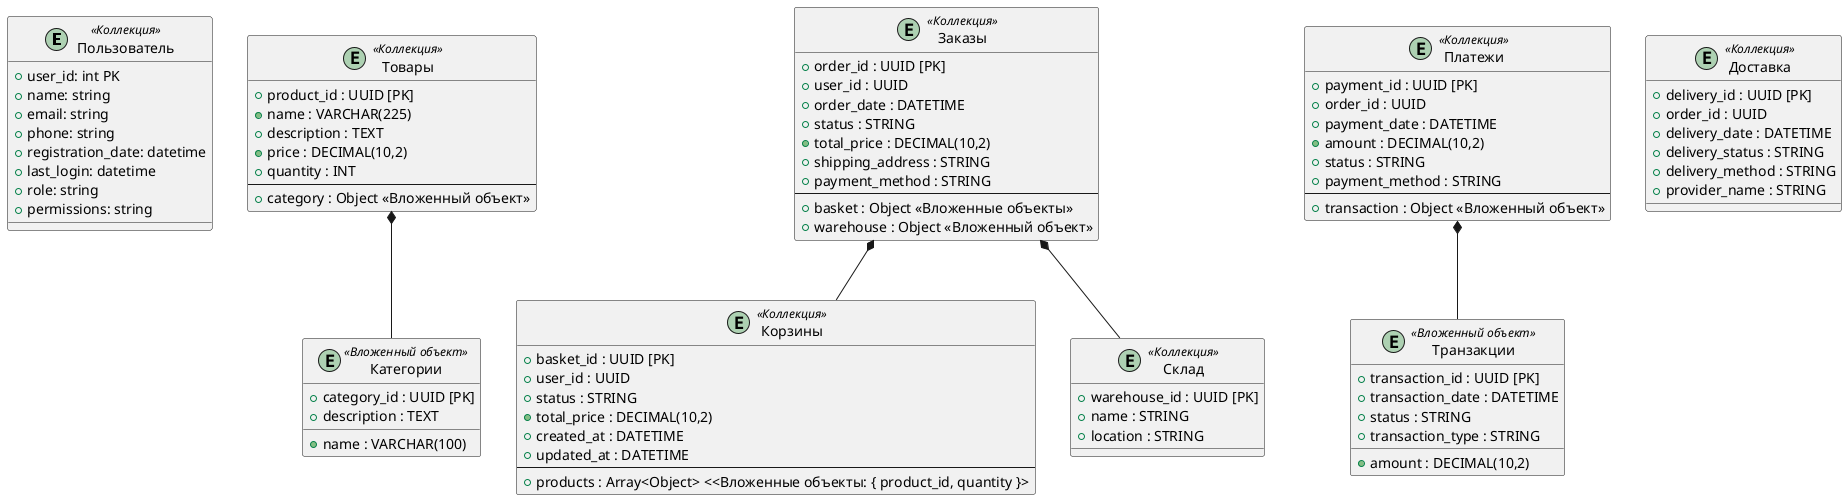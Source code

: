@startuml
entity "Пользователь" as Users <<Коллекция>> {
  + user_id: int PK
  + name: string
  + email: string
  + phone: string
  + registration_date: datetime
  + last_login: datetime
  + role: string  
  + permissions: string 
}

entity "Товары" as Products <<Коллекция>> {
    + product_id : UUID [PK]
    + name : VARCHAR(225)
    + description : TEXT
    + price : DECIMAL(10,2)
    + quantity : INT
    --
    + category : Object <<Вложенный объект>> 
}

entity "Категории" as Categories <<Вложенный объект>> {
    + category_id : UUID [PK]
    + name : VARCHAR(100)
    + description : TEXT
}

entity "Корзины" as Baskets <<Коллекция>> {
    + basket_id : UUID [PK]
    + user_id : UUID
    + status : STRING
    + total_price : DECIMAL(10,2)
    + created_at : DATETIME
    + updated_at : DATETIME
    --
    + products : Array<Object> <<Вложенные объекты: { product_id, quantity }>
}

entity "Заказы" as Orders <<Коллекция>> {
    + order_id : UUID [PK]
    + user_id : UUID
    + order_date : DATETIME
    + status : STRING
    + total_price : DECIMAL(10,2)
    + shipping_address : STRING
    + payment_method : STRING
    --
    + basket : Object <<Вложенные объекты>>
    + warehouse : Object <<Вложенный объект>>
}

entity "Платежи" as Payments <<Коллекция>> {
    + payment_id : UUID [PK]
    + order_id : UUID
    + payment_date : DATETIME
    + amount : DECIMAL(10,2)
    + status : STRING
    + payment_method : STRING
    --
    + transaction : Object <<Вложенный объект>>
}

entity "Транзакции" as Transactions <<Вложенный объект>> {
    + transaction_id : UUID [PK]
    + transaction_date : DATETIME
    + amount : DECIMAL(10,2)
    + status : STRING
    + transaction_type : STRING
}

entity "Доставка" as Delivery <<Коллекция>> {
    + delivery_id : UUID [PK]
    + order_id : UUID
    + delivery_date : DATETIME
    + delivery_status : STRING
    + delivery_method : STRING
    + provider_name : STRING
}

entity "Склад" as Warehouse <<Коллекция>> {
    + warehouse_id : UUID [PK]
    + name : STRING
    + location : STRING
}

Products *-- Categories 
Payments *-- Transactions  
Orders *-- Warehouse 
Orders *-- Baskets 

@enduml